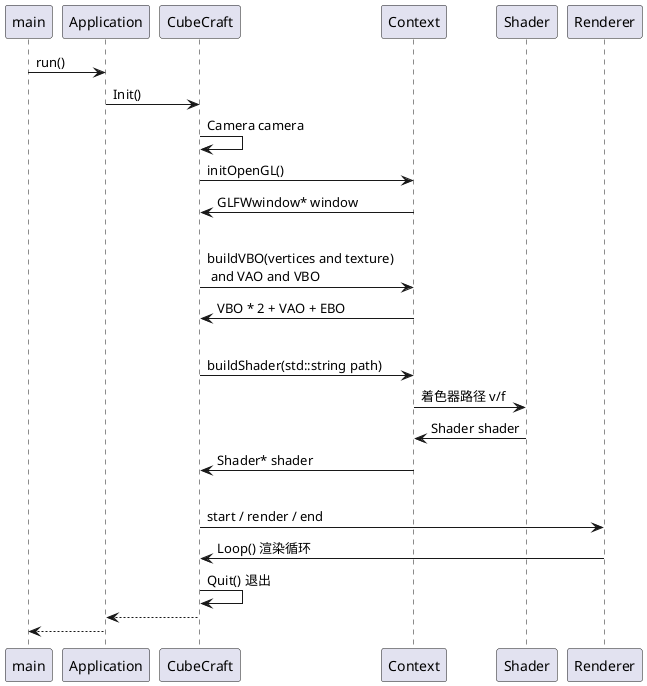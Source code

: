 @startuml sequence

main -> Application : run()
Application -> CubeCraft : Init()

CubeCraft -> CubeCraft : Camera camera

CubeCraft -> Context : initOpenGL() 
Context -> CubeCraft : GLFWwindow* window
|||
CubeCraft -> Context : buildVBO(vertices and texture) \n and VAO and VBO
Context -> CubeCraft : VBO * 2 + VAO + EBO
|||
CubeCraft -> Context : buildShader(std::string path)
Context -> Shader : 着色器路径 v/f
Shader -> Context : Shader shader
Context -> CubeCraft : Shader* shader
|||
CubeCraft -> Renderer : start / render / end
Renderer -> CubeCraft : Loop() 渲染循环
CubeCraft -> CubeCraft : Quit() 退出
CubeCraft --> Application
Application --> main
@enduml
